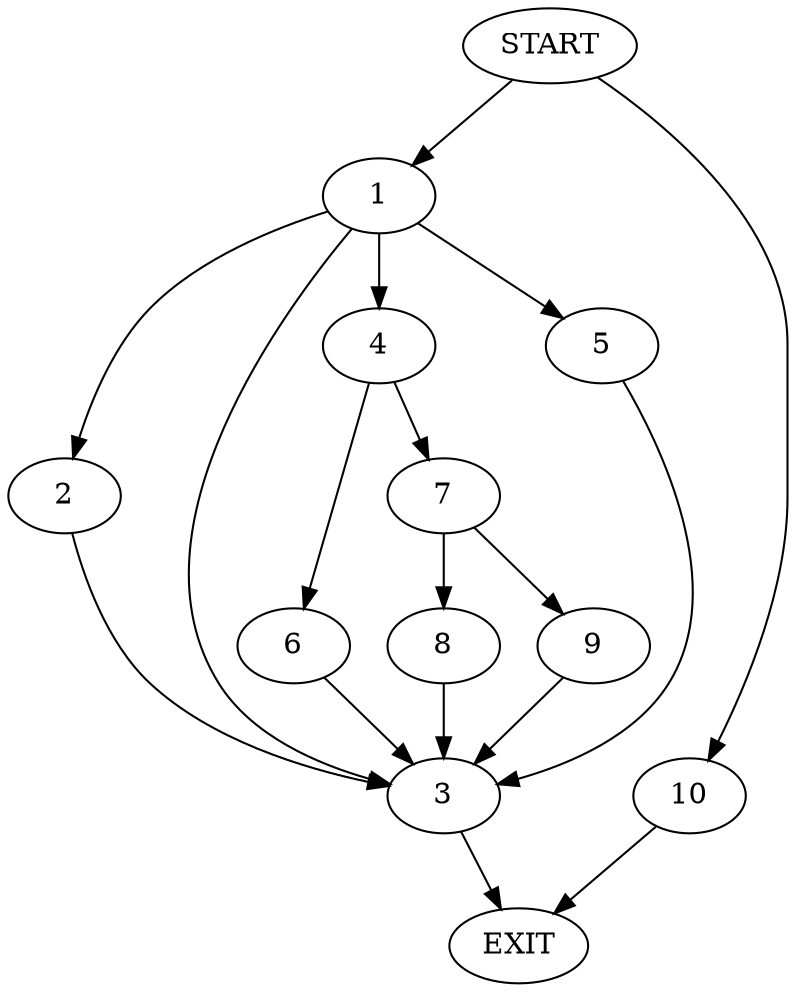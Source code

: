 digraph {
0 [label="START"]
11 [label="EXIT"]
0 -> 1
1 -> 2
1 -> 3
1 -> 4
1 -> 5
2 -> 3
4 -> 6
4 -> 7
3 -> 11
5 -> 3
6 -> 3
7 -> 8
7 -> 9
8 -> 3
9 -> 3
0 -> 10
10 -> 11
}
